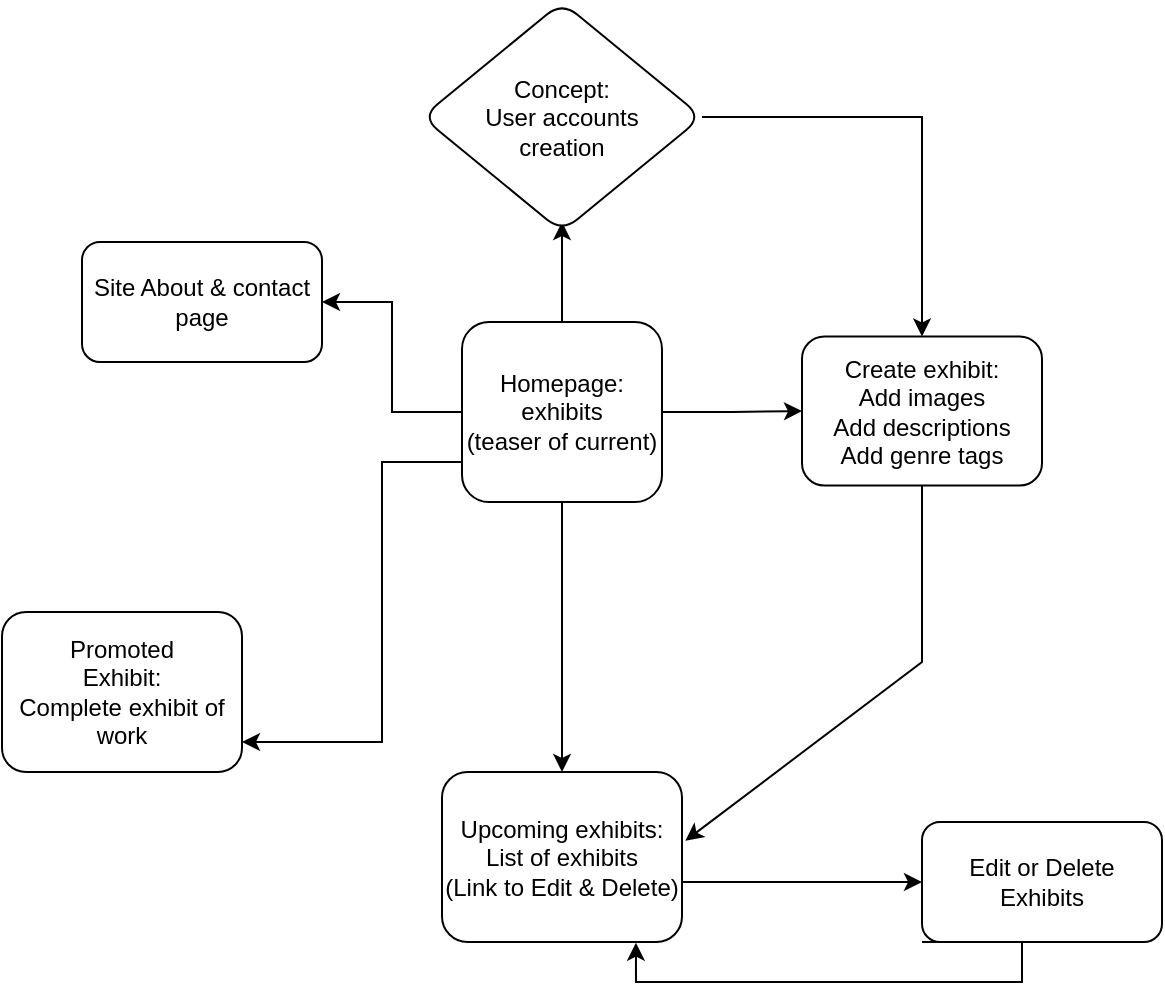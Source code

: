 <mxfile version="15.7.3" type="github">
  <diagram id="G3Ok1qQkHheCiiaqgz5A" name="Page-1">
    <mxGraphModel dx="1306" dy="812" grid="1" gridSize="10" guides="1" tooltips="1" connect="1" arrows="1" fold="1" page="1" pageScale="1" pageWidth="850" pageHeight="1100" math="0" shadow="0">
      <root>
        <mxCell id="0" />
        <mxCell id="1" parent="0" />
        <mxCell id="b29jH7kIfdYciFvpikc0-3" value="" style="edgeStyle=orthogonalEdgeStyle;rounded=0;orthogonalLoop=1;jettySize=auto;html=1;" parent="1" source="b29jH7kIfdYciFvpikc0-1" target="b29jH7kIfdYciFvpikc0-2" edge="1">
          <mxGeometry relative="1" as="geometry" />
        </mxCell>
        <mxCell id="b29jH7kIfdYciFvpikc0-5" value="" style="edgeStyle=orthogonalEdgeStyle;rounded=0;orthogonalLoop=1;jettySize=auto;html=1;" parent="1" source="b29jH7kIfdYciFvpikc0-1" target="b29jH7kIfdYciFvpikc0-4" edge="1">
          <mxGeometry relative="1" as="geometry" />
        </mxCell>
        <mxCell id="b29jH7kIfdYciFvpikc0-7" value="" style="edgeStyle=orthogonalEdgeStyle;rounded=0;orthogonalLoop=1;jettySize=auto;html=1;" parent="1" source="b29jH7kIfdYciFvpikc0-1" target="b29jH7kIfdYciFvpikc0-6" edge="1">
          <mxGeometry relative="1" as="geometry" />
        </mxCell>
        <mxCell id="b29jH7kIfdYciFvpikc0-10" value="" style="edgeStyle=orthogonalEdgeStyle;rounded=0;orthogonalLoop=1;jettySize=auto;html=1;" parent="1" source="b29jH7kIfdYciFvpikc0-1" target="b29jH7kIfdYciFvpikc0-9" edge="1">
          <mxGeometry relative="1" as="geometry">
            <Array as="points">
              <mxPoint x="260" y="250" />
              <mxPoint x="260" y="390" />
            </Array>
          </mxGeometry>
        </mxCell>
        <mxCell id="b29jH7kIfdYciFvpikc0-16" value="" style="edgeStyle=orthogonalEdgeStyle;rounded=0;orthogonalLoop=1;jettySize=auto;html=1;" parent="1" source="b29jH7kIfdYciFvpikc0-1" edge="1">
          <mxGeometry relative="1" as="geometry">
            <mxPoint x="350" y="130" as="targetPoint" />
          </mxGeometry>
        </mxCell>
        <mxCell id="b29jH7kIfdYciFvpikc0-1" value="&lt;div&gt;Homepage:&lt;/div&gt;&lt;div&gt;exhibits &lt;br&gt;&lt;/div&gt;&lt;div&gt;(teaser of current)&lt;br&gt;&lt;/div&gt;" style="rounded=1;whiteSpace=wrap;html=1;" parent="1" vertex="1">
          <mxGeometry x="300" y="180" width="100" height="90" as="geometry" />
        </mxCell>
        <mxCell id="b29jH7kIfdYciFvpikc0-2" value="&lt;div&gt;Create exhibit:&lt;/div&gt;&lt;div&gt;Add images&lt;/div&gt;&lt;div&gt;Add descriptions&lt;/div&gt;&lt;div&gt;Add genre tags&lt;br&gt;&lt;/div&gt;" style="whiteSpace=wrap;html=1;rounded=1;" parent="1" vertex="1">
          <mxGeometry x="470" y="187.25" width="120" height="74.5" as="geometry" />
        </mxCell>
        <mxCell id="b29jH7kIfdYciFvpikc0-4" value="Site About &amp;amp; contact page" style="whiteSpace=wrap;html=1;rounded=1;" parent="1" vertex="1">
          <mxGeometry x="110" y="140" width="120" height="60" as="geometry" />
        </mxCell>
        <mxCell id="b29jH7kIfdYciFvpikc0-12" value="" style="edgeStyle=orthogonalEdgeStyle;rounded=0;orthogonalLoop=1;jettySize=auto;html=1;exitX=1;exitY=0.647;exitDx=0;exitDy=0;exitPerimeter=0;" parent="1" source="b29jH7kIfdYciFvpikc0-6" target="b29jH7kIfdYciFvpikc0-11" edge="1">
          <mxGeometry relative="1" as="geometry" />
        </mxCell>
        <mxCell id="b29jH7kIfdYciFvpikc0-6" value="&lt;div&gt;Upcoming exhibits:&lt;/div&gt;&lt;div&gt;List of exhibits&lt;/div&gt;&lt;div&gt;(Link to Edit &amp;amp; Delete)&lt;br&gt;&lt;/div&gt;" style="whiteSpace=wrap;html=1;rounded=1;" parent="1" vertex="1">
          <mxGeometry x="290" y="405" width="120" height="85" as="geometry" />
        </mxCell>
        <mxCell id="b29jH7kIfdYciFvpikc0-8" value="" style="endArrow=classic;html=1;rounded=0;entryX=1.014;entryY=0.405;entryDx=0;entryDy=0;entryPerimeter=0;exitX=0.5;exitY=1;exitDx=0;exitDy=0;" parent="1" source="b29jH7kIfdYciFvpikc0-2" target="b29jH7kIfdYciFvpikc0-6" edge="1">
          <mxGeometry width="50" height="50" relative="1" as="geometry">
            <mxPoint x="490" y="400" as="sourcePoint" />
            <mxPoint x="540" y="350" as="targetPoint" />
            <Array as="points">
              <mxPoint x="530" y="350" />
            </Array>
          </mxGeometry>
        </mxCell>
        <mxCell id="b29jH7kIfdYciFvpikc0-9" value="&lt;div&gt;Promoted&lt;/div&gt;&lt;div&gt;Exhibit:&lt;/div&gt;&lt;div&gt;Complete exhibit of work&lt;br&gt;&lt;/div&gt;" style="whiteSpace=wrap;html=1;rounded=1;" parent="1" vertex="1">
          <mxGeometry x="70" y="325" width="120" height="80" as="geometry" />
        </mxCell>
        <mxCell id="b29jH7kIfdYciFvpikc0-13" style="edgeStyle=orthogonalEdgeStyle;rounded=0;orthogonalLoop=1;jettySize=auto;html=1;entryX=0.808;entryY=1.004;entryDx=0;entryDy=0;exitX=0;exitY=1;exitDx=0;exitDy=0;entryPerimeter=0;" parent="1" source="b29jH7kIfdYciFvpikc0-11" target="b29jH7kIfdYciFvpikc0-6" edge="1">
          <mxGeometry relative="1" as="geometry">
            <Array as="points">
              <mxPoint x="580" y="490" />
              <mxPoint x="580" y="510" />
              <mxPoint x="387" y="510" />
            </Array>
          </mxGeometry>
        </mxCell>
        <mxCell id="b29jH7kIfdYciFvpikc0-11" value="Edit or Delete Exhibits" style="whiteSpace=wrap;html=1;rounded=1;" parent="1" vertex="1">
          <mxGeometry x="530" y="430" width="120" height="60" as="geometry" />
        </mxCell>
        <mxCell id="b29jH7kIfdYciFvpikc0-17" style="edgeStyle=orthogonalEdgeStyle;rounded=0;orthogonalLoop=1;jettySize=auto;html=1;entryX=0.5;entryY=0;entryDx=0;entryDy=0;" parent="1" source="b29jH7kIfdYciFvpikc0-15" target="b29jH7kIfdYciFvpikc0-2" edge="1">
          <mxGeometry relative="1" as="geometry" />
        </mxCell>
        <mxCell id="b29jH7kIfdYciFvpikc0-15" value="&lt;div&gt;Concept:&lt;/div&gt;&lt;div&gt;User accounts&lt;/div&gt;&lt;div&gt;creation&lt;br&gt;&lt;/div&gt;" style="rhombus;whiteSpace=wrap;html=1;rounded=1;" parent="1" vertex="1">
          <mxGeometry x="280" y="20" width="140" height="115" as="geometry" />
        </mxCell>
      </root>
    </mxGraphModel>
  </diagram>
</mxfile>
